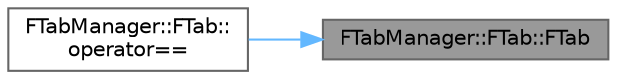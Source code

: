 digraph "FTabManager::FTab::FTab"
{
 // INTERACTIVE_SVG=YES
 // LATEX_PDF_SIZE
  bgcolor="transparent";
  edge [fontname=Helvetica,fontsize=10,labelfontname=Helvetica,labelfontsize=10];
  node [fontname=Helvetica,fontsize=10,shape=box,height=0.2,width=0.4];
  rankdir="RL";
  Node1 [id="Node000001",label="FTabManager::FTab::FTab",height=0.2,width=0.4,color="gray40", fillcolor="grey60", style="filled", fontcolor="black",tooltip=" "];
  Node1 -> Node2 [id="edge1_Node000001_Node000002",dir="back",color="steelblue1",style="solid",tooltip=" "];
  Node2 [id="Node000002",label="FTabManager::FTab::\loperator==",height=0.2,width=0.4,color="grey40", fillcolor="white", style="filled",URL="$dd/ddb/structFTabManager_1_1FTab.html#ae25faef300b7f1ebb32e61a050f5d204",tooltip=" "];
}
